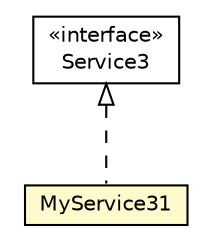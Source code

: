#!/usr/local/bin/dot
#
# Class diagram 
# Generated by UMLGraph version R5_6_6-8-g8d7759 (http://www.umlgraph.org/)
#

digraph G {
	edge [fontname="Helvetica",fontsize=10,labelfontname="Helvetica",labelfontsize=10];
	node [fontname="Helvetica",fontsize=10,shape=plaintext];
	nodesep=0.25;
	ranksep=0.5;
	// org.dayatang.ioc.guice.Service3
	c33756 [label=<<table title="org.dayatang.ioc.guice.Service3" border="0" cellborder="1" cellspacing="0" cellpadding="2" port="p" href="./Service3.html">
		<tr><td><table border="0" cellspacing="0" cellpadding="1">
<tr><td align="center" balign="center"> &#171;interface&#187; </td></tr>
<tr><td align="center" balign="center"> Service3 </td></tr>
		</table></td></tr>
		</table>>, URL="./Service3.html", fontname="Helvetica", fontcolor="black", fontsize=10.0];
	// org.dayatang.ioc.guice.MyService31
	c33757 [label=<<table title="org.dayatang.ioc.guice.MyService31" border="0" cellborder="1" cellspacing="0" cellpadding="2" port="p" bgcolor="lemonChiffon" href="./MyService31.html">
		<tr><td><table border="0" cellspacing="0" cellpadding="1">
<tr><td align="center" balign="center"> MyService31 </td></tr>
		</table></td></tr>
		</table>>, URL="./MyService31.html", fontname="Helvetica", fontcolor="black", fontsize=10.0];
	//org.dayatang.ioc.guice.MyService31 implements org.dayatang.ioc.guice.Service3
	c33756:p -> c33757:p [dir=back,arrowtail=empty,style=dashed];
}

